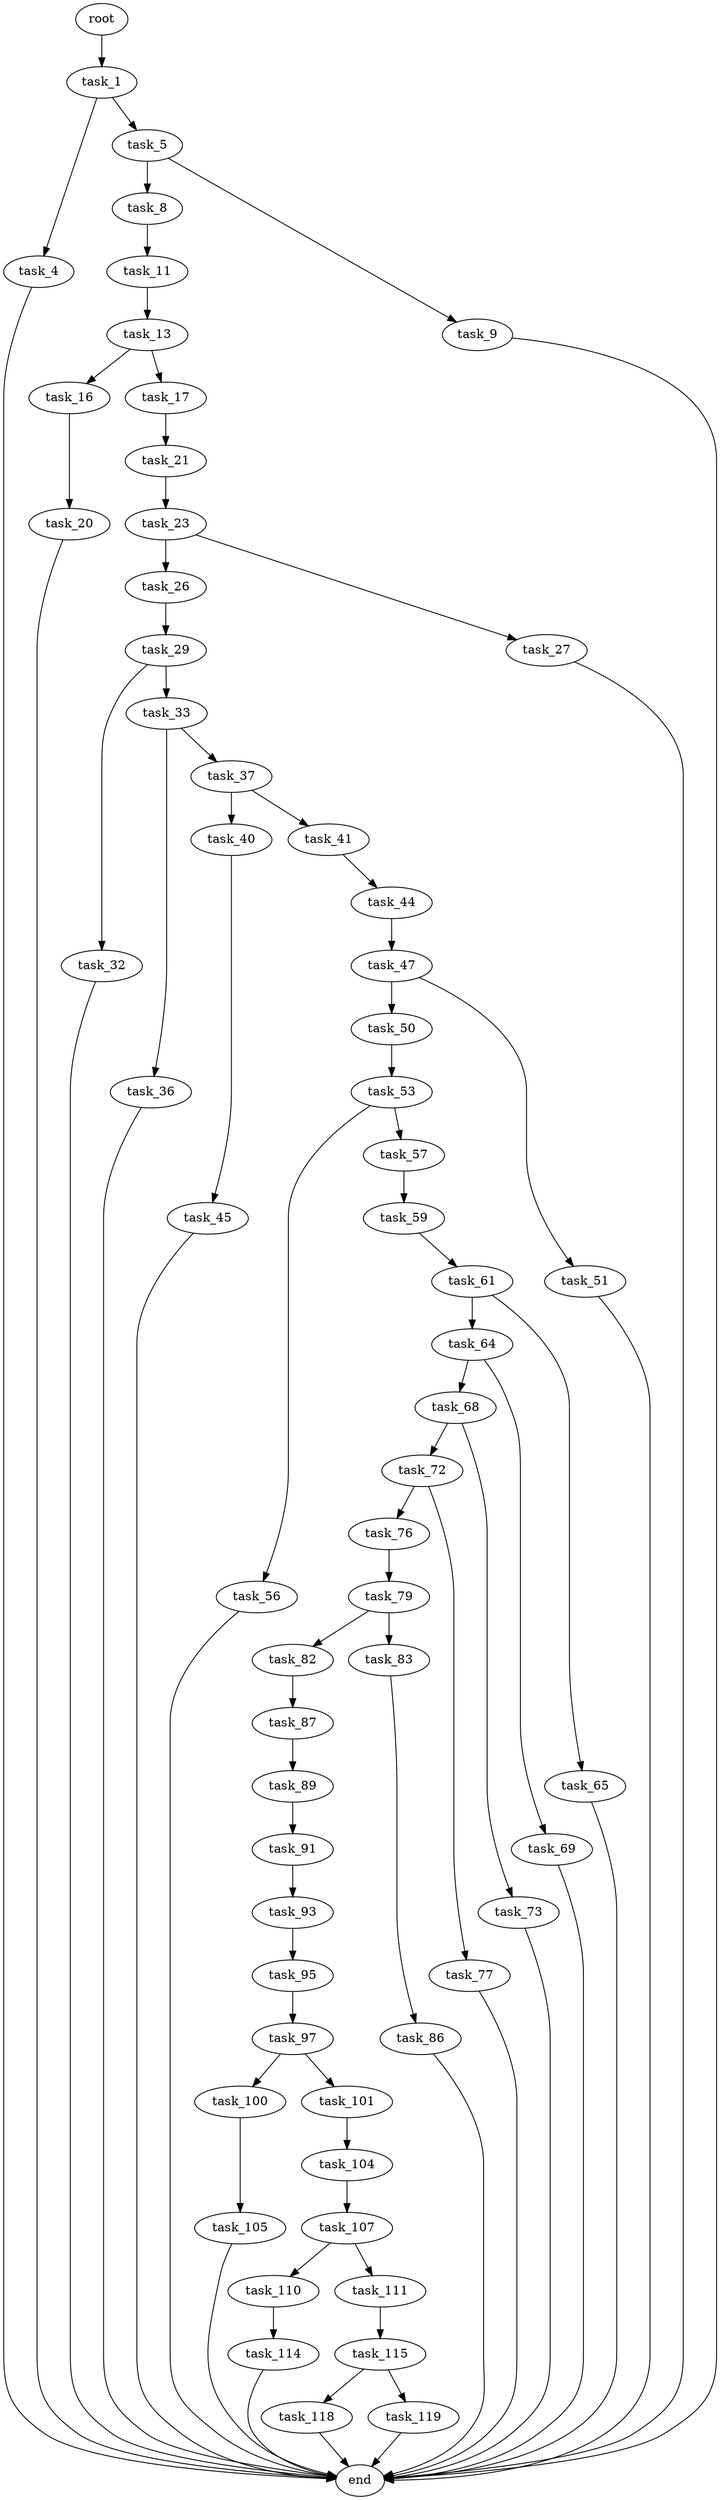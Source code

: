 digraph G {
  root [size="0.000000"];
  task_1 [size="8965125953.000000"];
  task_4 [size="8589934592.000000"];
  task_5 [size="9588819944.000000"];
  end [size="0.000000"];
  task_8 [size="9490981040.000000"];
  task_9 [size="234698170800.000000"];
  task_11 [size="134217728000.000000"];
  task_13 [size="3254037669.000000"];
  task_16 [size="231928233984.000000"];
  task_17 [size="68719476736.000000"];
  task_20 [size="1252751177.000000"];
  task_21 [size="8589934592.000000"];
  task_23 [size="6415339371.000000"];
  task_26 [size="134217728000.000000"];
  task_27 [size="782757789696.000000"];
  task_29 [size="782757789696.000000"];
  task_32 [size="231928233984.000000"];
  task_33 [size="1132485127216.000000"];
  task_36 [size="145771884314.000000"];
  task_37 [size="68719476736.000000"];
  task_40 [size="853639438028.000000"];
  task_41 [size="188265043384.000000"];
  task_45 [size="5279068431.000000"];
  task_44 [size="509400636576.000000"];
  task_47 [size="1073741824000.000000"];
  task_50 [size="782757789696.000000"];
  task_51 [size="597876346.000000"];
  task_53 [size="1169983477.000000"];
  task_56 [size="7258330048.000000"];
  task_57 [size="782757789696.000000"];
  task_59 [size="549755813888.000000"];
  task_61 [size="782757789696.000000"];
  task_64 [size="27625399596.000000"];
  task_65 [size="368293445632.000000"];
  task_68 [size="68719476736.000000"];
  task_69 [size="28991029248.000000"];
  task_72 [size="46650463219.000000"];
  task_73 [size="231928233984.000000"];
  task_76 [size="73402244604.000000"];
  task_77 [size="72151353144.000000"];
  task_79 [size="2505947506.000000"];
  task_82 [size="231928233984.000000"];
  task_83 [size="4979658186.000000"];
  task_87 [size="1073741824000.000000"];
  task_86 [size="1060632937.000000"];
  task_89 [size="23492218100.000000"];
  task_91 [size="770010618677.000000"];
  task_93 [size="8589934592.000000"];
  task_95 [size="549755813888.000000"];
  task_97 [size="23673616393.000000"];
  task_100 [size="782757789696.000000"];
  task_101 [size="1711483486.000000"];
  task_105 [size="560189831760.000000"];
  task_104 [size="219044393827.000000"];
  task_107 [size="28991029248.000000"];
  task_110 [size="12017617417.000000"];
  task_111 [size="11833411284.000000"];
  task_114 [size="8779639117.000000"];
  task_115 [size="12806098895.000000"];
  task_118 [size="231928233984.000000"];
  task_119 [size="14219858780.000000"];

  root -> task_1 [size="1.000000"];
  task_1 -> task_4 [size="838860800.000000"];
  task_1 -> task_5 [size="838860800.000000"];
  task_4 -> end [size="1.000000"];
  task_5 -> task_8 [size="209715200.000000"];
  task_5 -> task_9 [size="209715200.000000"];
  task_8 -> task_11 [size="679477248.000000"];
  task_9 -> end [size="1.000000"];
  task_11 -> task_13 [size="209715200.000000"];
  task_13 -> task_16 [size="75497472.000000"];
  task_13 -> task_17 [size="75497472.000000"];
  task_16 -> task_20 [size="301989888.000000"];
  task_17 -> task_21 [size="134217728.000000"];
  task_20 -> end [size="1.000000"];
  task_21 -> task_23 [size="33554432.000000"];
  task_23 -> task_26 [size="301989888.000000"];
  task_23 -> task_27 [size="301989888.000000"];
  task_26 -> task_29 [size="209715200.000000"];
  task_27 -> end [size="1.000000"];
  task_29 -> task_32 [size="679477248.000000"];
  task_29 -> task_33 [size="679477248.000000"];
  task_32 -> end [size="1.000000"];
  task_33 -> task_36 [size="679477248.000000"];
  task_33 -> task_37 [size="679477248.000000"];
  task_36 -> end [size="1.000000"];
  task_37 -> task_40 [size="134217728.000000"];
  task_37 -> task_41 [size="134217728.000000"];
  task_40 -> task_45 [size="536870912.000000"];
  task_41 -> task_44 [size="838860800.000000"];
  task_45 -> end [size="1.000000"];
  task_44 -> task_47 [size="536870912.000000"];
  task_47 -> task_50 [size="838860800.000000"];
  task_47 -> task_51 [size="838860800.000000"];
  task_50 -> task_53 [size="679477248.000000"];
  task_51 -> end [size="1.000000"];
  task_53 -> task_56 [size="33554432.000000"];
  task_53 -> task_57 [size="33554432.000000"];
  task_56 -> end [size="1.000000"];
  task_57 -> task_59 [size="679477248.000000"];
  task_59 -> task_61 [size="536870912.000000"];
  task_61 -> task_64 [size="679477248.000000"];
  task_61 -> task_65 [size="679477248.000000"];
  task_64 -> task_68 [size="536870912.000000"];
  task_64 -> task_69 [size="536870912.000000"];
  task_65 -> end [size="1.000000"];
  task_68 -> task_72 [size="134217728.000000"];
  task_68 -> task_73 [size="134217728.000000"];
  task_69 -> end [size="1.000000"];
  task_72 -> task_76 [size="838860800.000000"];
  task_72 -> task_77 [size="838860800.000000"];
  task_73 -> end [size="1.000000"];
  task_76 -> task_79 [size="134217728.000000"];
  task_77 -> end [size="1.000000"];
  task_79 -> task_82 [size="301989888.000000"];
  task_79 -> task_83 [size="301989888.000000"];
  task_82 -> task_87 [size="301989888.000000"];
  task_83 -> task_86 [size="209715200.000000"];
  task_87 -> task_89 [size="838860800.000000"];
  task_86 -> end [size="1.000000"];
  task_89 -> task_91 [size="838860800.000000"];
  task_91 -> task_93 [size="679477248.000000"];
  task_93 -> task_95 [size="33554432.000000"];
  task_95 -> task_97 [size="536870912.000000"];
  task_97 -> task_100 [size="75497472.000000"];
  task_97 -> task_101 [size="75497472.000000"];
  task_100 -> task_105 [size="679477248.000000"];
  task_101 -> task_104 [size="209715200.000000"];
  task_105 -> end [size="1.000000"];
  task_104 -> task_107 [size="301989888.000000"];
  task_107 -> task_110 [size="75497472.000000"];
  task_107 -> task_111 [size="75497472.000000"];
  task_110 -> task_114 [size="679477248.000000"];
  task_111 -> task_115 [size="411041792.000000"];
  task_114 -> end [size="1.000000"];
  task_115 -> task_118 [size="411041792.000000"];
  task_115 -> task_119 [size="411041792.000000"];
  task_118 -> end [size="1.000000"];
  task_119 -> end [size="1.000000"];
}
